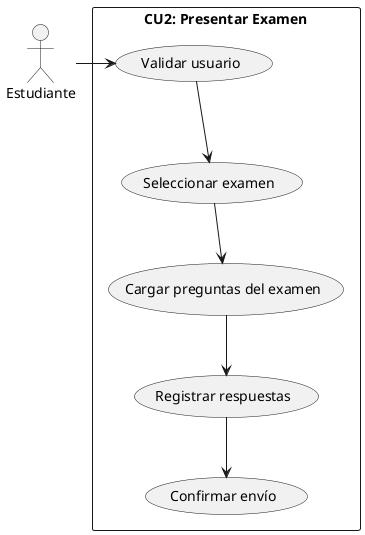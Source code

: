@startuml CU2
actor Estudiante

rectangle "CU2: Presentar Examen" {
    usecase UC_ValidarCredenciales as "Validar usuario"
    usecase UC_SeleccionarExamen as "Seleccionar examen"
    usecase UC_CargarPreguntas as "Cargar preguntas del examen"
    usecase UC_RegistrarRespuestas as "Registrar respuestas"
    usecase UC_ConfirmarEnvio as "Confirmar envío"
}

Estudiante -> UC_ValidarCredenciales
UC_ValidarCredenciales --> UC_SeleccionarExamen
UC_SeleccionarExamen --> UC_CargarPreguntas
UC_CargarPreguntas --> UC_RegistrarRespuestas
UC_RegistrarRespuestas --> UC_ConfirmarEnvio
@enduml
